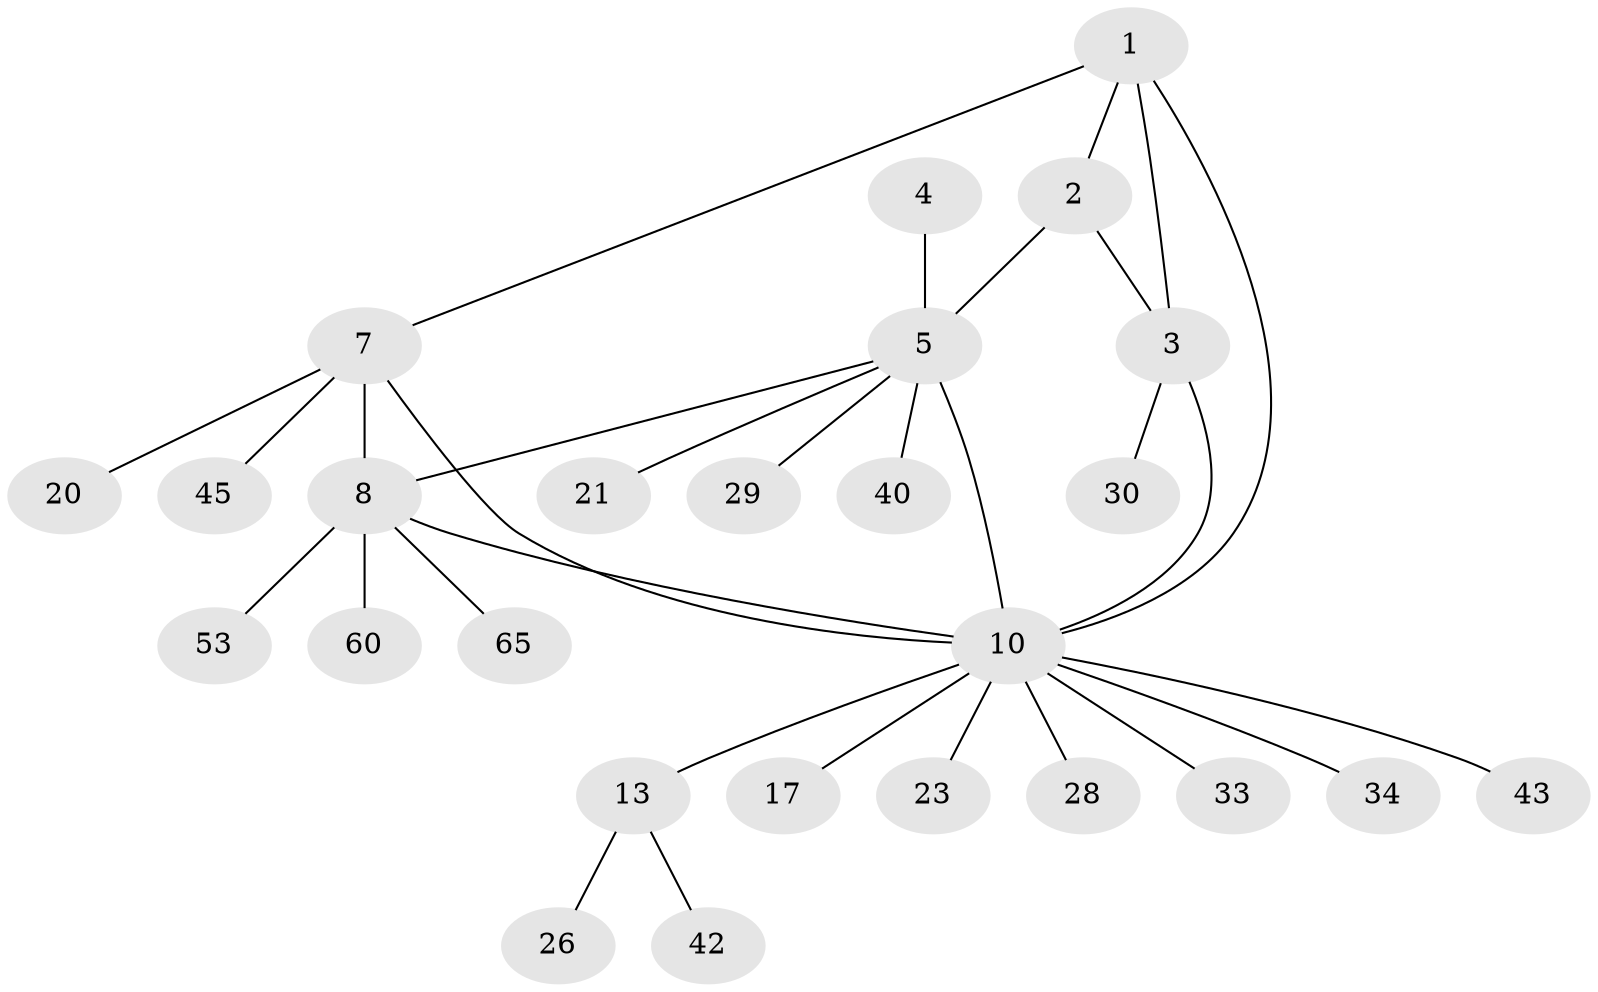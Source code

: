 // original degree distribution, {6: 0.030303030303030304, 5: 0.06060606060606061, 2: 0.15151515151515152, 8: 0.030303030303030304, 10: 0.015151515151515152, 4: 0.015151515151515152, 7: 0.015151515151515152, 9: 0.030303030303030304, 3: 0.07575757575757576, 1: 0.5757575757575758}
// Generated by graph-tools (version 1.1) at 2025/19/03/04/25 18:19:58]
// undirected, 26 vertices, 31 edges
graph export_dot {
graph [start="1"]
  node [color=gray90,style=filled];
  1 [super="+51+56"];
  2 [super="+37+39"];
  3 [super="+61"];
  4;
  5 [super="+6+46+27+32+16"];
  7 [super="+25+52"];
  8 [super="+31+9+24"];
  10 [super="+19+11+18+14"];
  13 [super="+15+48"];
  17;
  20;
  21;
  23;
  26 [super="+59"];
  28;
  29 [super="+41+38"];
  30;
  33;
  34;
  40;
  42;
  43;
  45;
  53;
  60;
  65;
  1 -- 2;
  1 -- 3;
  1 -- 7;
  1 -- 10;
  2 -- 3;
  2 -- 5;
  3 -- 30;
  3 -- 10;
  4 -- 5 [weight=2];
  5 -- 8 [weight=2];
  5 -- 21;
  5 -- 40;
  5 -- 10 [weight=5];
  5 -- 29;
  7 -- 8 [weight=2];
  7 -- 20;
  7 -- 45;
  7 -- 10;
  8 -- 65;
  8 -- 53;
  8 -- 60;
  8 -- 10;
  10 -- 34;
  10 -- 43;
  10 -- 17;
  10 -- 23;
  10 -- 28;
  10 -- 33;
  10 -- 13 [weight=2];
  13 -- 26;
  13 -- 42;
}
